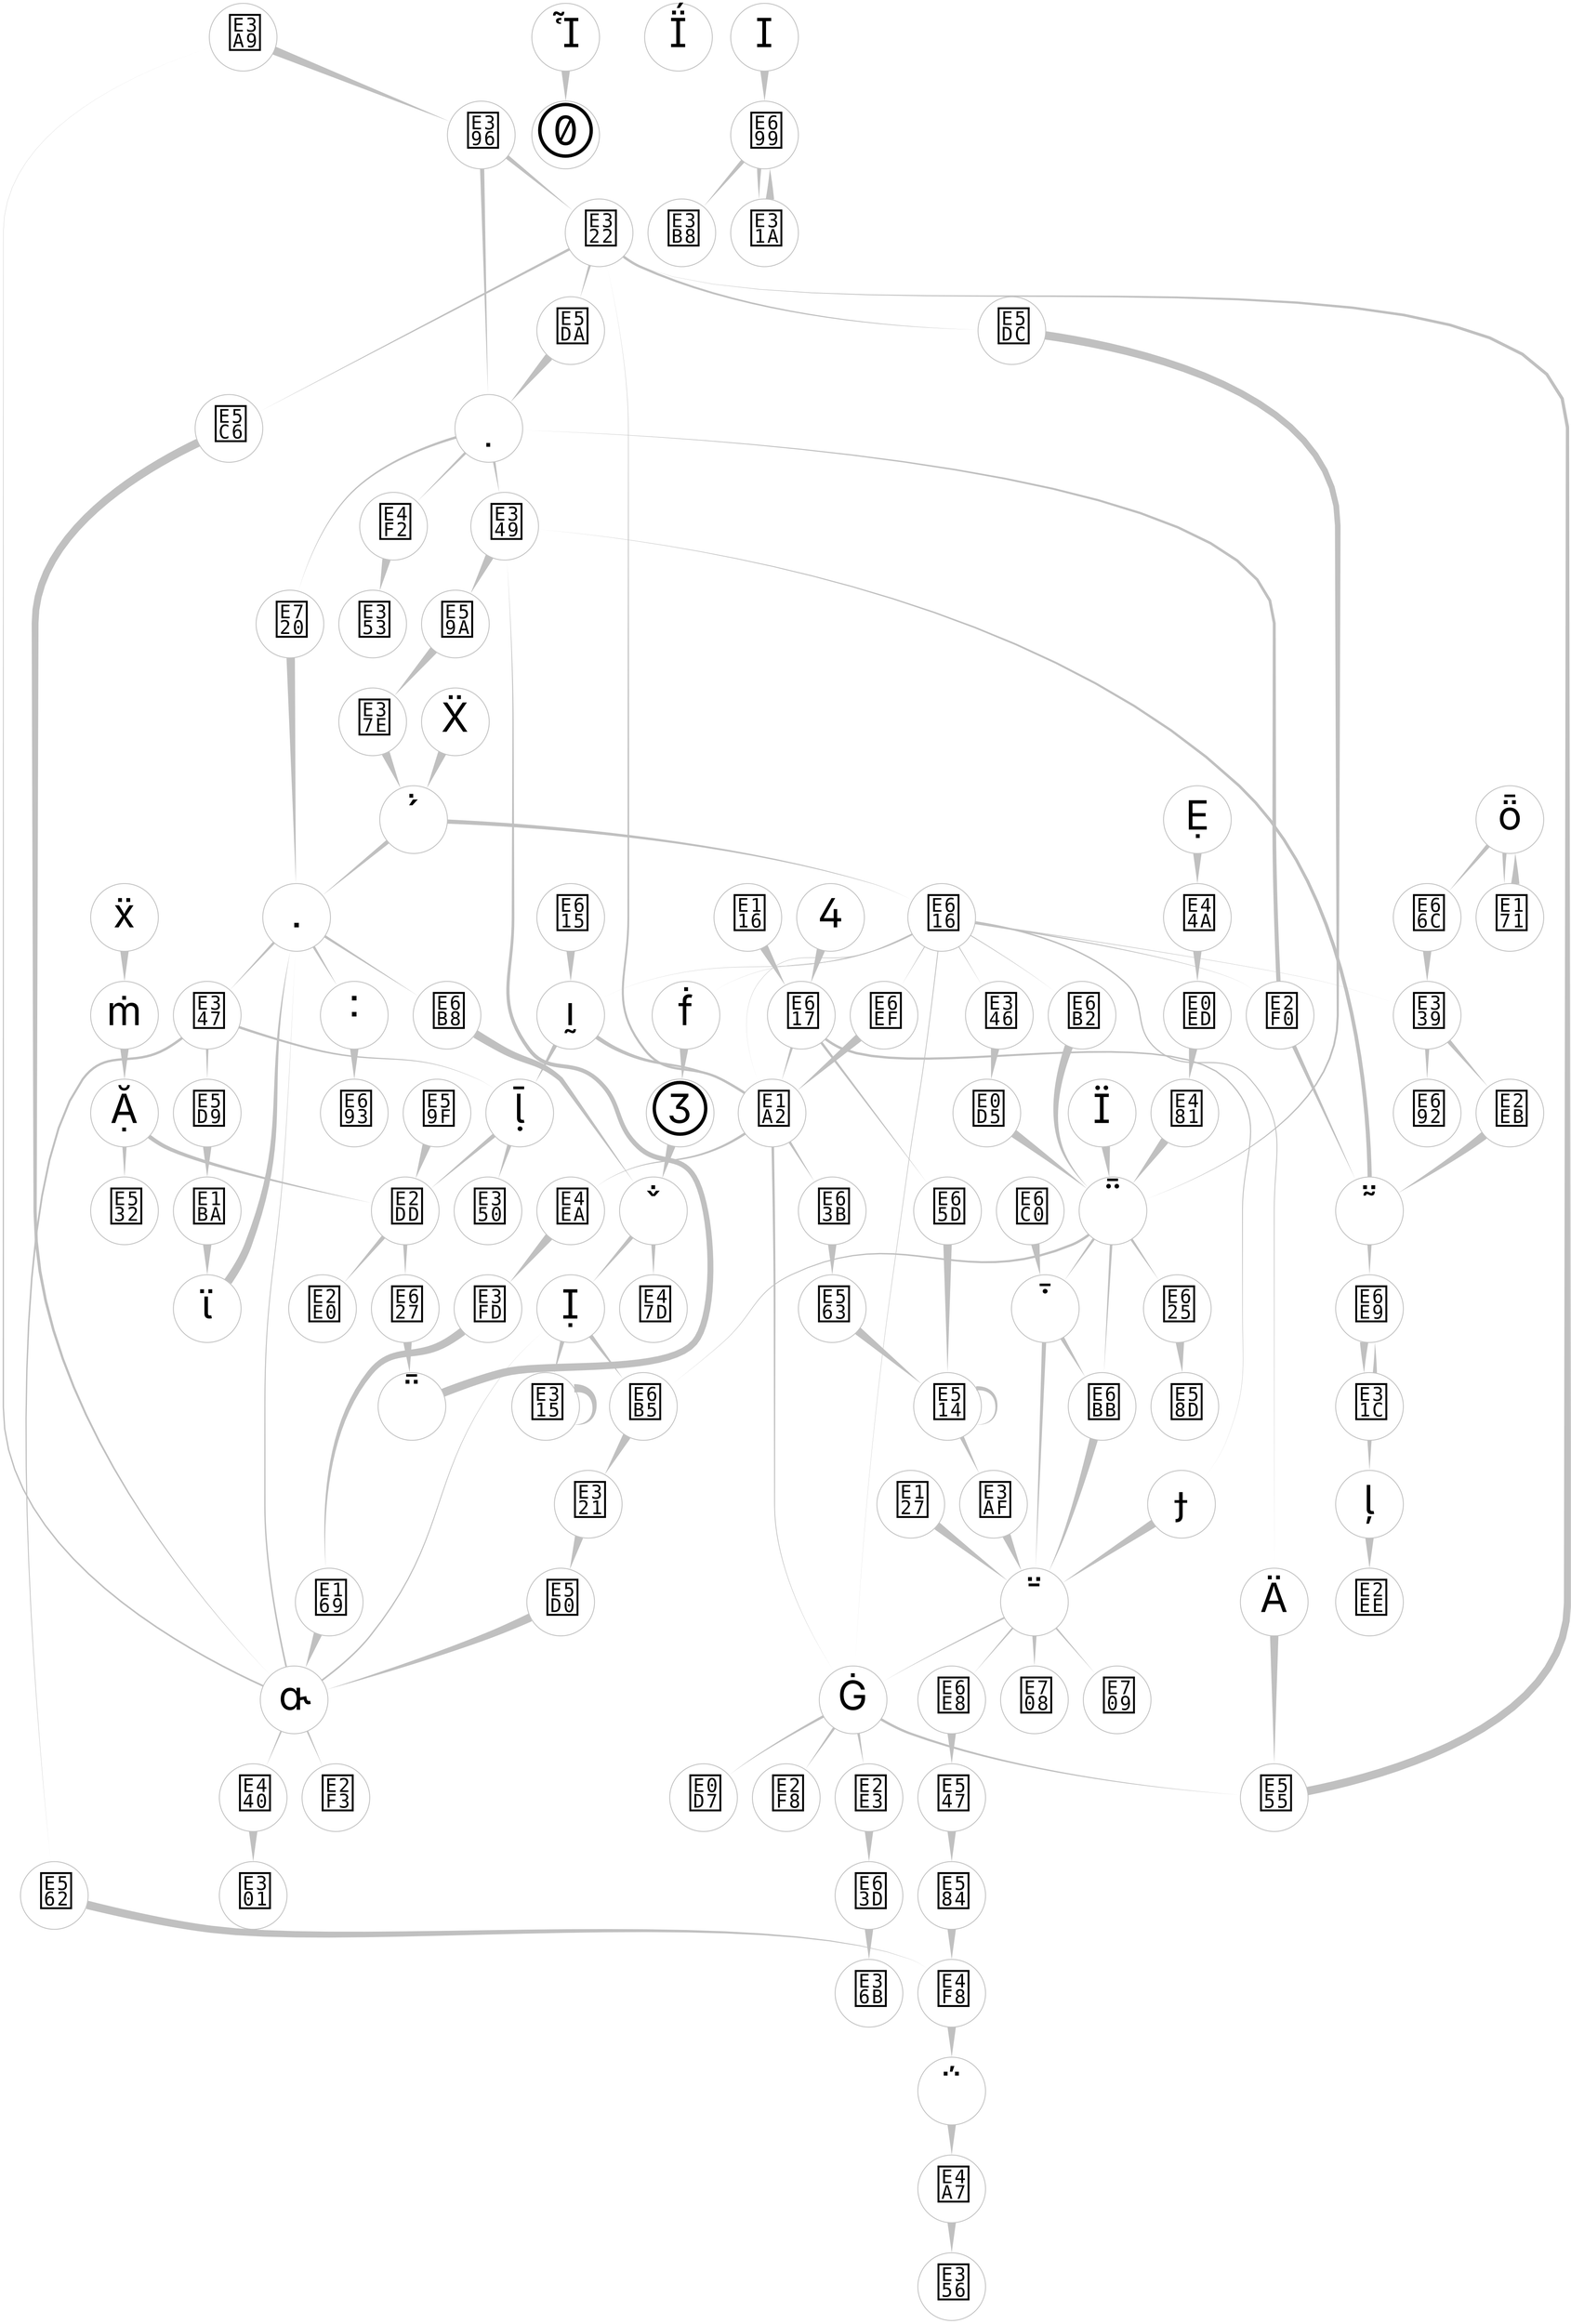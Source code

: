 digraph "aton" {

  // Set general graph options
  graph [mindist=0, minlen=0, ratio="auto"]

  // Set the default properties for nodes and edges between nodes
  node [shape=ellipse, color=gray, fontname="NFM-Indus Script", fontsize=48, fixedsize=true, width=1.125, height=1.125]
  edge [color=gray, style=tapered, dir=forward, arrowhead=none]

  x3A9 [label="&#58281;"]
  x2F3 [label="&#58099;"]
  x2BA [label="&#58042;"]
  x322 [label="&#58146;"]
  x26E [label="&#57966;"]
  x514 [label="&#58644;"]
  x24A [label="&#57930;"]
  x1F0 [label="&#57840;"]
  x12B [label="&#57643;"]
  x396 [label="&#58262;"]
  x356 [label="&#58198;"]
  x37E [label="&#58238;"]
  x5D9 [label="&#58841;"]
  x692 [label="&#59026;"]
  x21F [label="&#57887;"]
  x562 [label="&#58722;"]
  x584 [label="&#58756;"]
  x04B [label="&#57419;"]
  x228 [label="&#57896;"]
  x625 [label="&#58917;"]
  x2A1 [label="&#58017;"]
  x6B8 [label="&#59064;"]
  x6E8 [label="&#59112;"]
  x353 [label="&#58195;"]
  x23A [label="&#57914;"]
  x2D7 [label="&#58071;"]
  x617 [label="&#58903;"]
  x00D [label="&#57357;"]
  x2DC [label="&#58076;"]
  x2DD [label="&#58077;"]
  x4F2 [label="&#58610;"]
  x63B [label="&#58939;"]
  x627 [label="&#58919;"]
  x05A [label="&#57434;"]
  x339 [label="&#58169;"]
  x2CB [label="&#58059;"]
  x2D4 [label="&#58068;"]
  x321 [label="&#58145;"]
  x44A [label="&#58442;"]
  x4F8 [label="&#58616;"]
  x47D [label="&#58493;"]
  x2EE [label="&#58094;"]
  x3AF [label="&#58287;"]
  x315 [label="&#58133;"]
  x481 [label="&#58497;"]
  x301 [label="&#58113;"]
  x58D [label="&#58765;"]
  x547 [label="&#58695;"]
  x116 [label="&#57622;"]
  x12D [label="&#57645;"]
  x2E3 [label="&#58083;"]
  x4EA [label="&#58602;"]
  x0ED [label="&#57581;"]
  x699 [label="&#59033;"]
  x0D5 [label="&#57557;"]
  x250 [label="&#57936;"]
  x350 [label="&#58192;"]
  x2E0 [label="&#58080;"]
  x346 [label="&#58182;"]
  x616 [label="&#58902;"]
  x118 [label="&#57624;"]
  x693 [label="&#59027;"]
  x127 [label="&#57639;"]
  x3B8 [label="&#58296;"]
  x057 [label="&#57431;"]
  x347 [label="&#58183;"]
  x5D0 [label="&#58832;"]
  x06E [label="&#57454;"]
  x4A7 [label="&#58535;"]
  x59A [label="&#58778;"]
  x5DA [label="&#58842;"]
  x66C [label="&#58988;"]
  x171 [label="&#57713;"]
  x122 [label="&#57634;"]
  x2C8 [label="&#58056;"]
  x59F [label="&#58783;"]
  x563 [label="&#58723;"]
  x6E9 [label="&#59113;"]
  x708 [label="&#59144;"]
  x1A2 [label="&#57762;"]
  x440 [label="&#58432;"]
  x2F8 [label="&#58104;"]
  x00C [label="&#57356;"]
  x5DC [label="&#58844;"]
  x1BA [label="&#57786;"]
  x22A [label="&#57898;"]
  x0D7 [label="&#57559;"]
  x6B2 [label="&#59058;"]
  x025 [label="&#57381;"]
  x1F2 [label="&#57842;"]
  x36B [label="&#58219;"]
  x63D [label="&#58941;"]
  x2EB [label="&#58091;"]
  x10A [label="&#57610;"]
  x709 [label="&#59145;"]
  x349 [label="&#58185;"]
  x2D6 [label="&#58070;"]
  x1E2 [label="&#57826;"]
  x2F0 [label="&#58096;"]
  x3FD [label="&#58365;"]
  x1E4 [label="&#57828;"]
  x65D [label="&#58973;"]
  x6BB [label="&#59067;"]
  x532 [label="&#58674;"]
  x6C0 [label="&#59072;"]
  x2CA [label="&#58058;"]
  x31A [label="&#58138;"]
  x04E [label="&#57422;"]
  x6B5 [label="&#59061;"]
  x6EF [label="&#59119;"]
  x2DB [label="&#58075;"]
  x31C [label="&#58140;"]
  x555 [label="&#58709;"]
  x5C6 [label="&#58822;"]
  x615 [label="&#58901;"]
  x720 [label="&#59168;"]
  x169 [label="&#57705;"]

  x3A9 -> x396 [penwidth=10]
  x2BA -> x693 [penwidth=10]
  x322 -> x5C6 [penwidth=3]
  x322 -> x5DA [penwidth=3]
  x322 -> x5DC [penwidth=3]
  x26E -> x24A [penwidth=10]
  x514 -> x514 [penwidth=5]
  x514 -> x3AF [penwidth=5]
  x24A -> x1E2 [penwidth=10]
  x1F0 -> x44A [penwidth=10]
  x396 -> x322 [penwidth=5]
  x396 -> x2DB [penwidth=5]
  x37E -> x2CA [penwidth=10]
  x5D9 -> x1BA [penwidth=10]
  x21F -> x2CA [penwidth=10]
  x562 -> x4F8 [penwidth=10]
  x584 -> x4F8 [penwidth=10]
  x04B -> x1A2 [penwidth=5]
  x04B -> x05A [penwidth=5]
  x625 -> x58D [penwidth=10]
  x2A1 -> x2DC [penwidth=10]
  x6B8 -> x2CB [penwidth=10]
  x6E8 -> x547 [penwidth=10]
  x23A -> x12D [penwidth=10]
  x2D7 -> x349 [penwidth=5]
  x2D7 -> x6E9 [penwidth=5]
  x617 -> x04E [penwidth=3]
  x617 -> x1A2 [penwidth=3]
  x617 -> x65D [penwidth=3]
  x00D -> x118 [penwidth=10]
  x2DC -> x2BA [penwidth=3]
  x2DC -> x347 [penwidth=3]
  x2DC -> x6B8 [penwidth=3]
  x2DD -> x2E0 [penwidth=5]
  x2DD -> x627 [penwidth=5]
  x4F2 -> x353 [penwidth=10]
  x63B -> x563 [penwidth=10]
  x627 -> x2D4 [penwidth=10]
  x05A -> x350 [penwidth=5]
  x05A -> x2DD [penwidth=5]
  x339 -> x692 [penwidth=5]
  x339 -> x2EB [penwidth=5]
  x2CB -> x47D [penwidth=5]
  x2CB -> x22A [penwidth=5]
  x2D4 -> x349 [penwidth=10]
  x321 -> x5D0 [penwidth=10]
  x44A -> x0ED [penwidth=10]
  x4F8 -> x2C8 [penwidth=10]
  x3AF -> x2D6 [penwidth=10]
  x315 -> x315 [penwidth=10]
  x481 -> x118 [penwidth=10]
  x547 -> x584 [penwidth=10]
  x116 -> x617 [penwidth=10]
  x12D -> x2CB [penwidth=10]
  x2E3 -> x63D [penwidth=10]
  x4EA -> x3FD [penwidth=10]
  x0ED -> x481 [penwidth=10]
  x699 -> x31A [penwidth=5]
  x699 -> x3B8 [penwidth=5]
  x0D5 -> x118 [penwidth=10]
  x250 -> x171 [penwidth=5]
  x250 -> x66C [penwidth=5]
  x346 -> x0D5 [penwidth=10]
  x616 -> x1E4 [penwidth=2]
  x616 -> x6B2 [penwidth=1]
  x616 -> x1F2 [penwidth=1]
  x616 -> x2F0 [penwidth=2]
  x616 -> x6EF [penwidth=1]
  x616 -> x346 [penwidth=1]
  x616 -> x339 [penwidth=1]
  x616 -> x1A2 [penwidth=1]
  x616 -> x23A [penwidth=1]
  x616 -> x04B [penwidth=1]
  x118 -> x122 [penwidth=3]
  x118 -> x625 [penwidth=3]
  x118 -> x6B5 [penwidth=3]
  x118 -> x6BB [penwidth=3]
  x127 -> x2D6 [penwidth=10]
  x057 -> x2EE [penwidth=10]
  x347 -> x5D9 [penwidth=3]
  x347 -> x05A [penwidth=3]
  x347 -> x562 [penwidth=3]
  x5D0 -> x10A [penwidth=10]
  x06E -> x617 [penwidth=10]
  x4A7 -> x356 [penwidth=10]
  x59A -> x37E [penwidth=10]
  x5DA -> x2DB [penwidth=10]
  x66C -> x339 [penwidth=10]
  x171 -> x250 [penwidth=10]
  x122 -> x6BB [penwidth=5]
  x122 -> x2D6 [penwidth=5]
  x2C8 -> x4A7 [penwidth=10]
  x59F -> x2DD [penwidth=10]
  x563 -> x514 [penwidth=10]
  x6E9 -> x31C [penwidth=10]
  x1A2 -> x1F2 [penwidth=3]
  x1A2 -> x322 [penwidth=3]
  x1A2 -> x63B [penwidth=3]
  x1A2 -> x4EA [penwidth=3]
  x440 -> x301 [penwidth=10]
  x00C -> x699 [penwidth=10]
  x5DC -> x118 [penwidth=10]
  x1BA -> x2A1 [penwidth=10]
  x22A -> x6B5 [penwidth=5]
  x22A -> x315 [penwidth=5]
  x6B2 -> x118 [penwidth=10]
  x025 -> x12B [penwidth=10]
  x1F2 -> x2F8 [penwidth=3]
  x1F2 -> x555 [penwidth=3]
  x1F2 -> x0D7 [penwidth=3]
  x1F2 -> x2E3 [penwidth=3]
  x63D -> x36B [penwidth=10]
  x2EB -> x2D7 [penwidth=10]
  x10A -> x440 [penwidth=2]
  x10A -> x2F3 [penwidth=2]
  x10A -> x22A [penwidth=2]
  x10A -> x3A9 [penwidth=2]
  x10A -> x2DC [penwidth=2]
  x349 -> x59A [penwidth=10]
  x2D6 -> x708 [penwidth=5]
  x2D6 -> x709 [penwidth=2]
  x2D6 -> x6E8 [penwidth=2]
  x2D6 -> x1F2 [penwidth=2]
  x1E2 -> x532 [penwidth=5]
  x1E2 -> x2DD [penwidth=5]
  x2F0 -> x2DB [penwidth=5]
  x2F0 -> x2D7 [penwidth=5]
  x3FD -> x169 [penwidth=10]
  x1E4 -> x555 [penwidth=10]
  x65D -> x514 [penwidth=10]
  x6BB -> x2D6 [penwidth=10]
  x6C0 -> x122 [penwidth=10]
  x2CA -> x2DC [penwidth=5]
  x2CA -> x616 [penwidth=5]
  x31A -> x699 [penwidth=10]
  x04E -> x2D6 [penwidth=10]
  x6B5 -> x321 [penwidth=10]
  x6EF -> x1A2 [penwidth=10]
  x2DB -> x4F2 [penwidth=3]
  x2DB -> x720 [penwidth=3]
  x2DB -> x349 [penwidth=3]
  x31C -> x6E9 [penwidth=5]
  x31C -> x057 [penwidth=5]
  x555 -> x322 [penwidth=10]
  x5C6 -> x10A [penwidth=10]
  x615 -> x04B [penwidth=10]
  x720 -> x2DC [penwidth=10]
  x169 -> x10A [penwidth=10]

}
